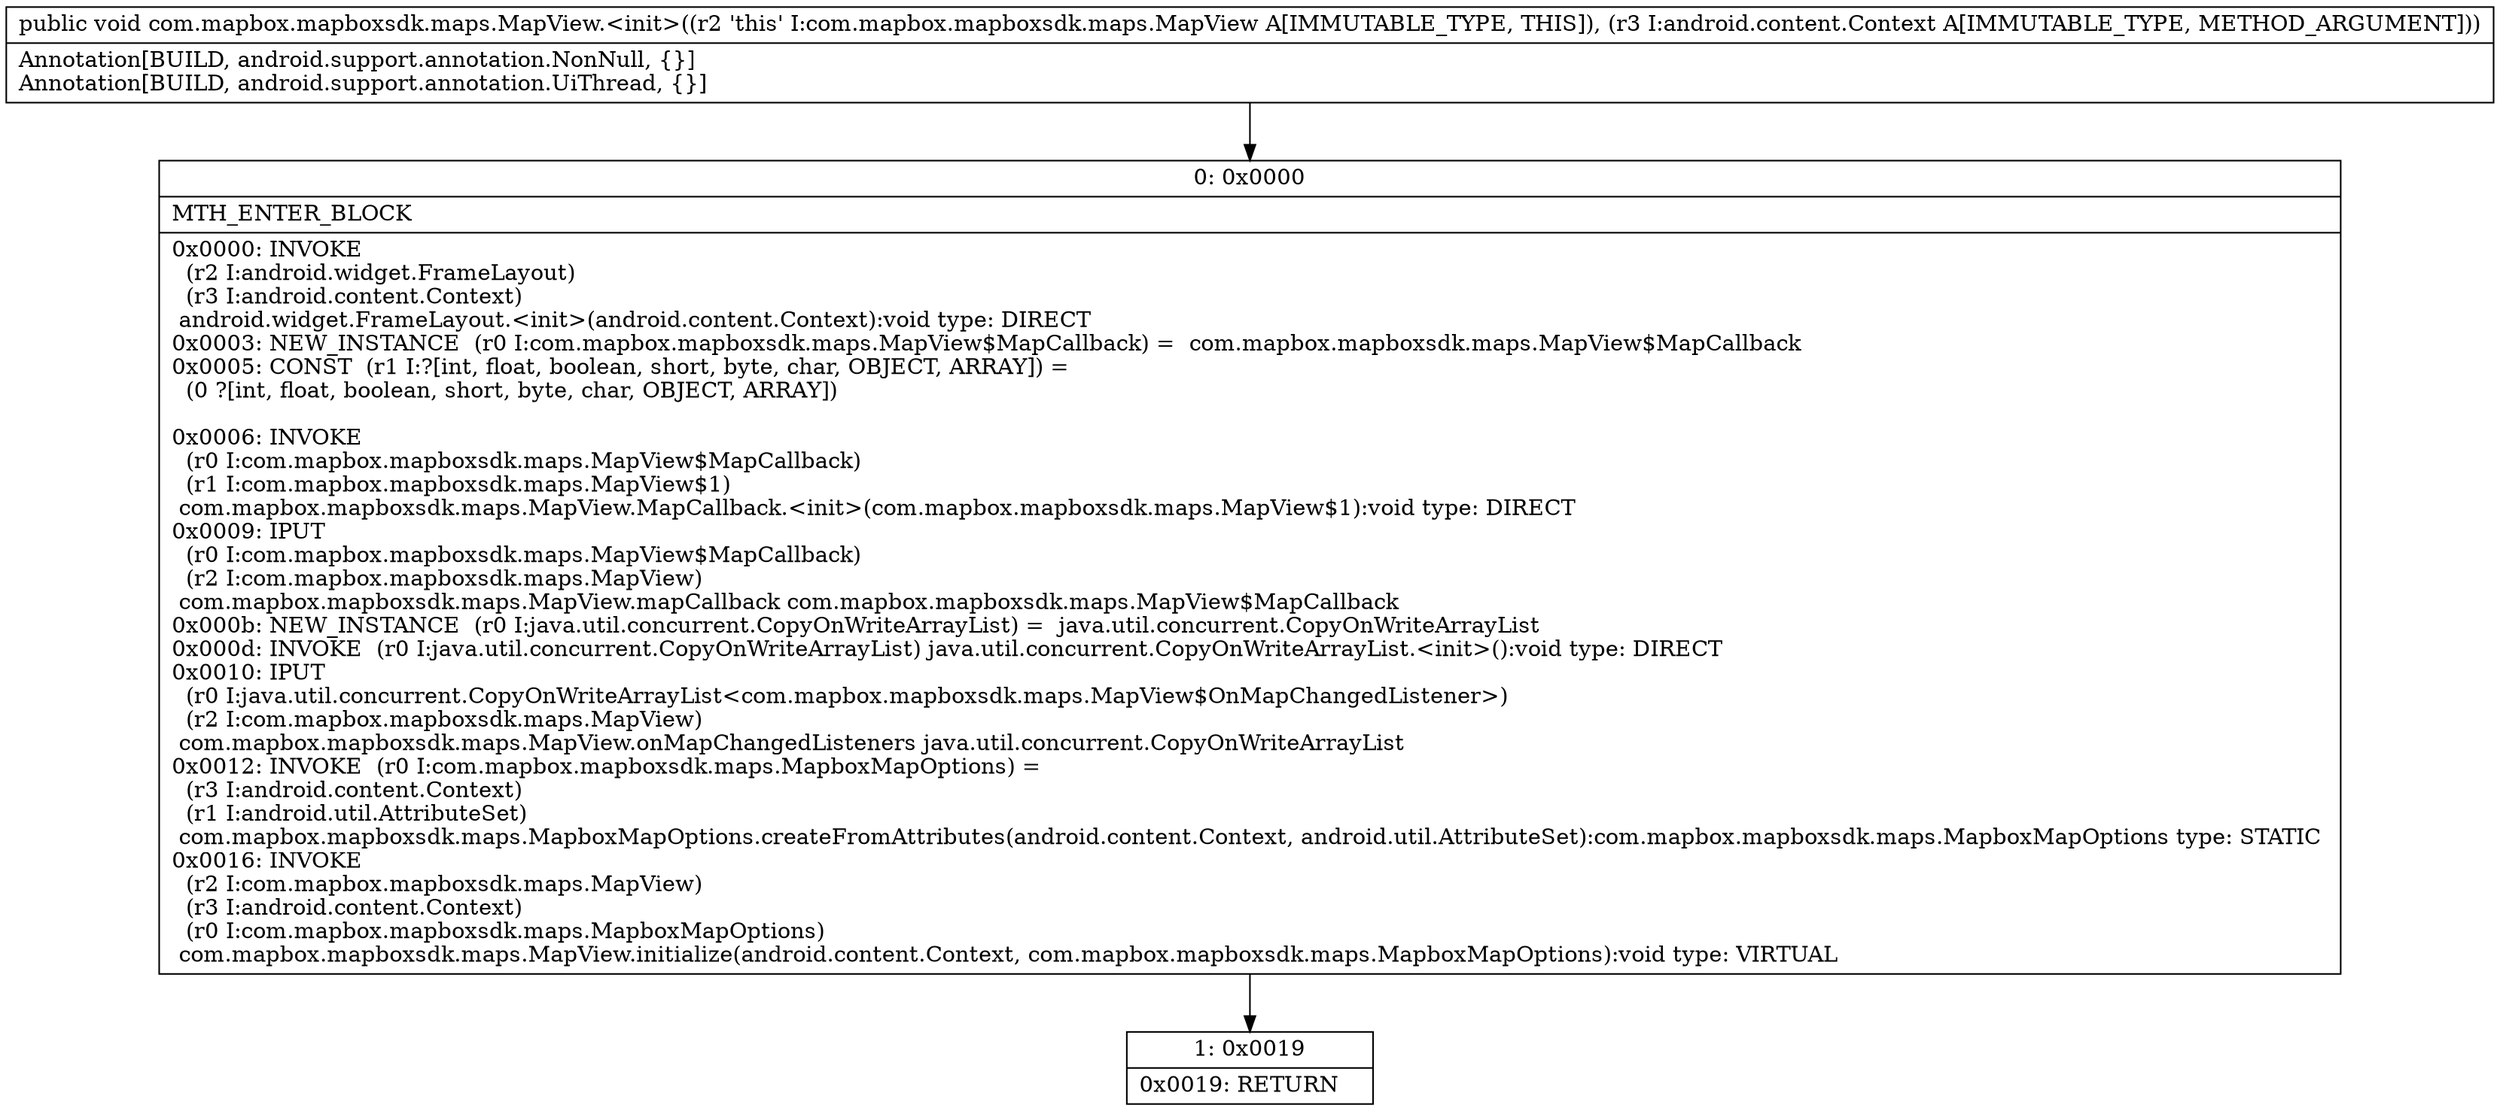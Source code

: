 digraph "CFG forcom.mapbox.mapboxsdk.maps.MapView.\<init\>(Landroid\/content\/Context;)V" {
Node_0 [shape=record,label="{0\:\ 0x0000|MTH_ENTER_BLOCK\l|0x0000: INVOKE  \l  (r2 I:android.widget.FrameLayout)\l  (r3 I:android.content.Context)\l android.widget.FrameLayout.\<init\>(android.content.Context):void type: DIRECT \l0x0003: NEW_INSTANCE  (r0 I:com.mapbox.mapboxsdk.maps.MapView$MapCallback) =  com.mapbox.mapboxsdk.maps.MapView$MapCallback \l0x0005: CONST  (r1 I:?[int, float, boolean, short, byte, char, OBJECT, ARRAY]) = \l  (0 ?[int, float, boolean, short, byte, char, OBJECT, ARRAY])\l \l0x0006: INVOKE  \l  (r0 I:com.mapbox.mapboxsdk.maps.MapView$MapCallback)\l  (r1 I:com.mapbox.mapboxsdk.maps.MapView$1)\l com.mapbox.mapboxsdk.maps.MapView.MapCallback.\<init\>(com.mapbox.mapboxsdk.maps.MapView$1):void type: DIRECT \l0x0009: IPUT  \l  (r0 I:com.mapbox.mapboxsdk.maps.MapView$MapCallback)\l  (r2 I:com.mapbox.mapboxsdk.maps.MapView)\l com.mapbox.mapboxsdk.maps.MapView.mapCallback com.mapbox.mapboxsdk.maps.MapView$MapCallback \l0x000b: NEW_INSTANCE  (r0 I:java.util.concurrent.CopyOnWriteArrayList) =  java.util.concurrent.CopyOnWriteArrayList \l0x000d: INVOKE  (r0 I:java.util.concurrent.CopyOnWriteArrayList) java.util.concurrent.CopyOnWriteArrayList.\<init\>():void type: DIRECT \l0x0010: IPUT  \l  (r0 I:java.util.concurrent.CopyOnWriteArrayList\<com.mapbox.mapboxsdk.maps.MapView$OnMapChangedListener\>)\l  (r2 I:com.mapbox.mapboxsdk.maps.MapView)\l com.mapbox.mapboxsdk.maps.MapView.onMapChangedListeners java.util.concurrent.CopyOnWriteArrayList \l0x0012: INVOKE  (r0 I:com.mapbox.mapboxsdk.maps.MapboxMapOptions) = \l  (r3 I:android.content.Context)\l  (r1 I:android.util.AttributeSet)\l com.mapbox.mapboxsdk.maps.MapboxMapOptions.createFromAttributes(android.content.Context, android.util.AttributeSet):com.mapbox.mapboxsdk.maps.MapboxMapOptions type: STATIC \l0x0016: INVOKE  \l  (r2 I:com.mapbox.mapboxsdk.maps.MapView)\l  (r3 I:android.content.Context)\l  (r0 I:com.mapbox.mapboxsdk.maps.MapboxMapOptions)\l com.mapbox.mapboxsdk.maps.MapView.initialize(android.content.Context, com.mapbox.mapboxsdk.maps.MapboxMapOptions):void type: VIRTUAL \l}"];
Node_1 [shape=record,label="{1\:\ 0x0019|0x0019: RETURN   \l}"];
MethodNode[shape=record,label="{public void com.mapbox.mapboxsdk.maps.MapView.\<init\>((r2 'this' I:com.mapbox.mapboxsdk.maps.MapView A[IMMUTABLE_TYPE, THIS]), (r3 I:android.content.Context A[IMMUTABLE_TYPE, METHOD_ARGUMENT]))  | Annotation[BUILD, android.support.annotation.NonNull, \{\}]\lAnnotation[BUILD, android.support.annotation.UiThread, \{\}]\l}"];
MethodNode -> Node_0;
Node_0 -> Node_1;
}

